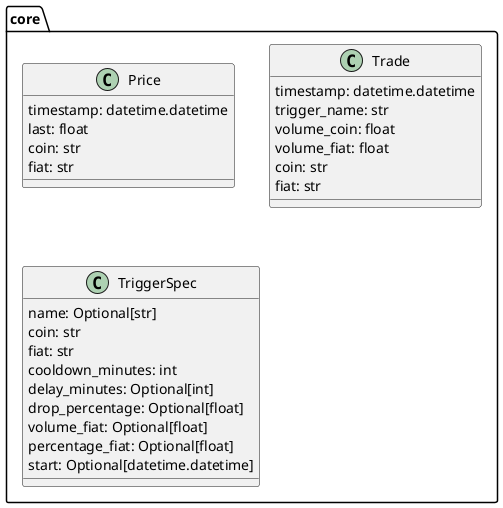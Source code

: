 @startuml

namespace core {

class Price {
    timestamp: datetime.datetime
    last: float
    coin: str
    fiat: str
}

class Trade {
    timestamp: datetime.datetime
    trigger_name: str
    volume_coin: float
    volume_fiat: float
    coin: str
    fiat: str
}

class TriggerSpec {
    name: Optional[str]
    coin: str
    fiat: str
    cooldown_minutes: int
    delay_minutes: Optional[int]
    drop_percentage: Optional[float]
    volume_fiat: Optional[float]
    percentage_fiat: Optional[float]
    start: Optional[datetime.datetime]
}

}

@enduml